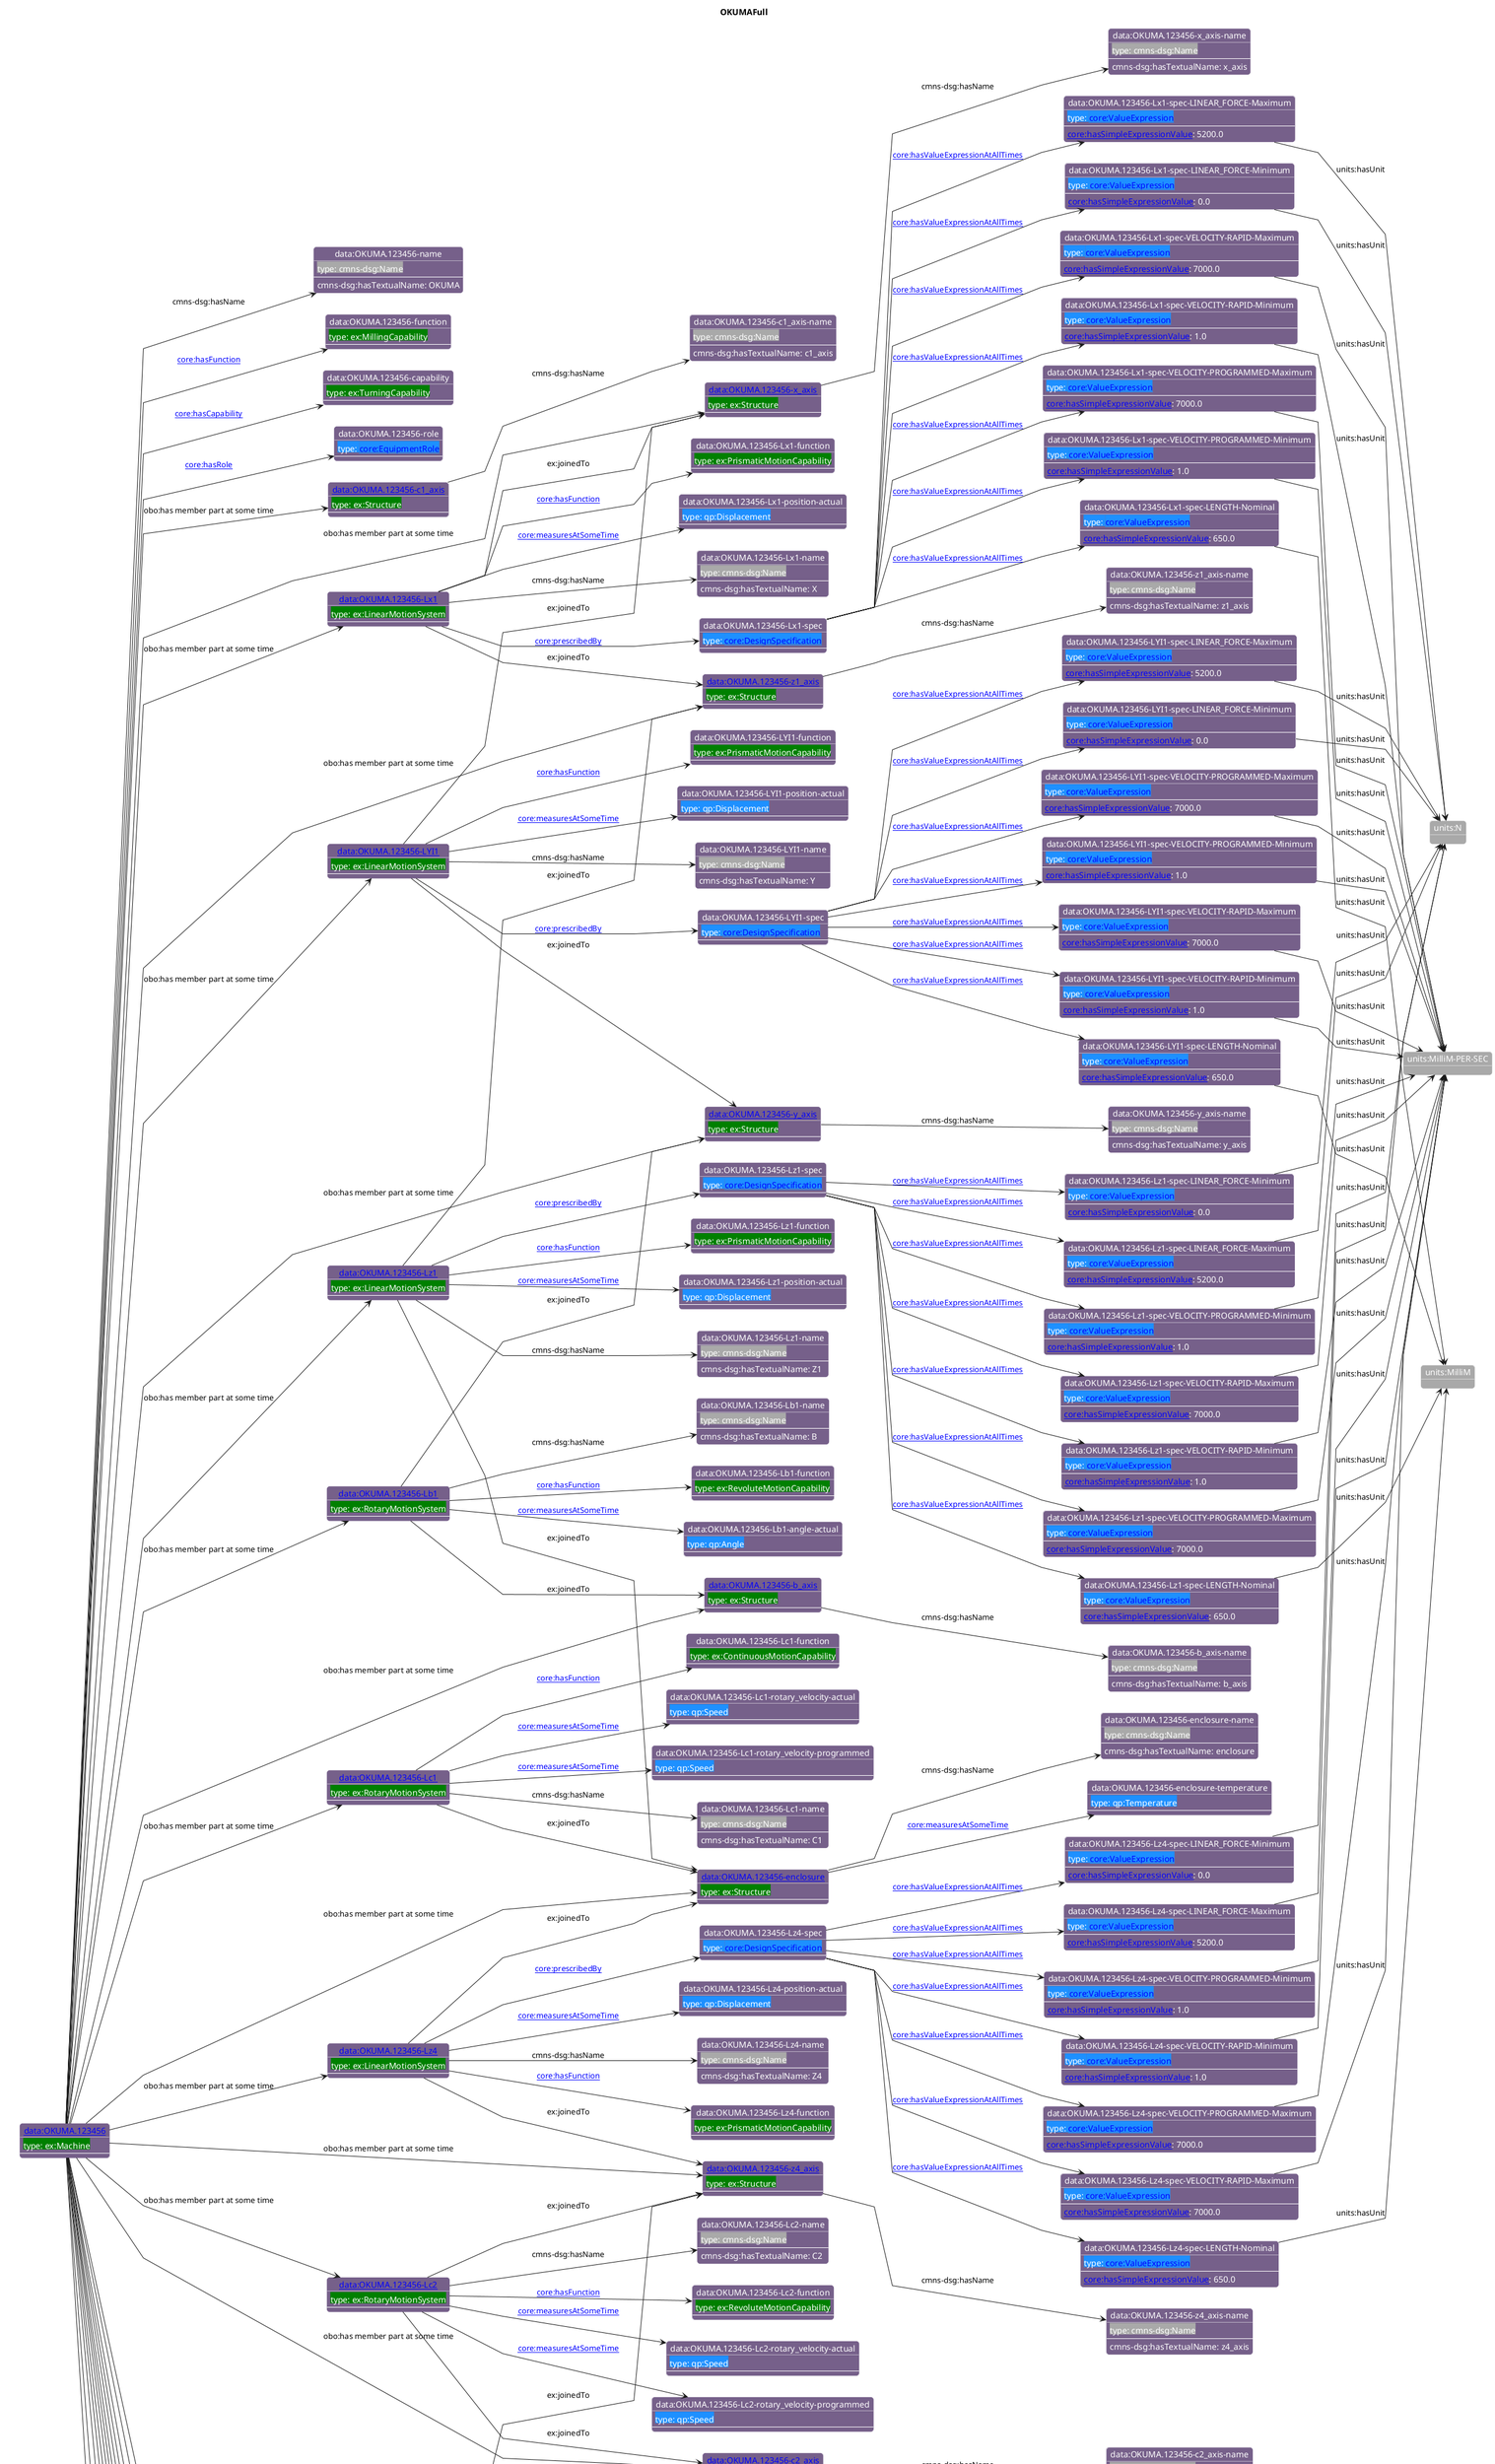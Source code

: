 @startuml
skinparam linetype polyline
left to right direction
title OKUMAFull

skinparam roundCorner 10

skinparam object {
  BackgroundColor 76608A
  fontColor White
  BorderColor White 
  FontName Helvetica   
}

skinparam class{
   BackgroundColor White
   fontColor black
   FontStyle bold
   FontName Helvetica
}

object "data:" as o1 #76608A {
 <back:#DarkGrey>type: owl:Ontology</back> 
---
 }
object "ex:" as o2 #Green 
object "[[./OKUMA.123456.html data:OKUMA.123456]]" as o3 #76608A {
 <back:#Green>type: ex:Machine</back> 
---
 }
object "data:OKUMA.123456-name" as o4 #76608A {
 <back:#DarkGrey>type: cmns-dsg:Name</back> 
---
 }
object "data:OKUMA.123456-function" as o5 #76608A {
 <back:#Green>type: ex:MillingCapability</back> 
---
 }
object "data:OKUMA.123456-capability" as o6 #76608A {
 <back:#Green>type: ex:TurningCapability</back> 
---
 }
object "data:OKUMA.123456-role" as o7 #76608A {
 <back:#1E90FF>type: [[https://spec.industrialontologies.org/ontology/core/Core/EquipmentRole core:EquipmentRole]]</back> 
---
 }
object "[[./OKUMA.123456-x_axis.html data:OKUMA.123456-x_axis]]" as o8 #76608A {
 <back:#Green>type: ex:Structure</back> 
---
 }
object "[[./OKUMA.123456-y_axis.html data:OKUMA.123456-y_axis]]" as o9 #76608A {
 <back:#Green>type: ex:Structure</back> 
---
 }
object "[[./OKUMA.123456-z1_axis.html data:OKUMA.123456-z1_axis]]" as o10 #76608A {
 <back:#Green>type: ex:Structure</back> 
---
 }
object "[[./OKUMA.123456-z4_axis.html data:OKUMA.123456-z4_axis]]" as o11 #76608A {
 <back:#Green>type: ex:Structure</back> 
---
 }
object "[[./OKUMA.123456-b_axis.html data:OKUMA.123456-b_axis]]" as o12 #76608A {
 <back:#Green>type: ex:Structure</back> 
---
 }
object "[[./OKUMA.123456-c1_axis.html data:OKUMA.123456-c1_axis]]" as o13 #76608A {
 <back:#Green>type: ex:Structure</back> 
---
 }
object "[[./OKUMA.123456-c2_axis.html data:OKUMA.123456-c2_axis]]" as o14 #76608A {
 <back:#Green>type: ex:Structure</back> 
---
 }
object "[[./OKUMA.123456-Lx1.html data:OKUMA.123456-Lx1]]" as o15 #76608A {
 <back:#Green>type: ex:LinearMotionSystem</back> 
---
 }
object "[[./OKUMA.123456-LYI1.html data:OKUMA.123456-LYI1]]" as o16 #76608A {
 <back:#Green>type: ex:LinearMotionSystem</back> 
---
 }
object "[[./OKUMA.123456-Lz1.html data:OKUMA.123456-Lz1]]" as o17 #76608A {
 <back:#Green>type: ex:LinearMotionSystem</back> 
---
 }
object "[[./OKUMA.123456-Lb1.html data:OKUMA.123456-Lb1]]" as o18 #76608A {
 <back:#Green>type: ex:RotaryMotionSystem</back> 
---
 }
object "[[./OKUMA.123456-Lc1.html data:OKUMA.123456-Lc1]]" as o19 #76608A {
 <back:#Green>type: ex:RotaryMotionSystem</back> 
---
 }
object "[[./OKUMA.123456-Lz4.html data:OKUMA.123456-Lz4]]" as o20 #76608A {
 <back:#Green>type: ex:LinearMotionSystem</back> 
---
 }
object "[[./OKUMA.123456-Lc2.html data:OKUMA.123456-Lc2]]" as o21 #76608A {
 <back:#Green>type: ex:RotaryMotionSystem</back> 
---
 }
object "[[./OKUMA.123456-Lc3.html data:OKUMA.123456-Lc3]]" as o22 #76608A {
 <back:#Green>type: ex:RotaryMotionSystem</back> 
---
 }
object "[[./OKUMA.123456-Lc6.html data:OKUMA.123456-Lc6]]" as o23 #76608A {
 <back:#Green>type: ex:RotaryMotionSystem</back> 
---
 }
object "[[./OKUMA.123456-Lct1.html data:OKUMA.123456-Lct1]]" as o24 #76608A {
 <back:#Green>type: ex:ControlSystem</back> 
---
 }
object "[[./OKUMA.123456-LCoolantSystem1.html data:OKUMA.123456-LCoolantSystem1]]" as o25 #76608A {
 <back:#DFA702>type: obo:object</back> 
---
 }
object "[[./OKUMA.123456-LElectricSystem1.html data:OKUMA.123456-LElectricSystem1]]" as o26 #76608A {
 <back:#Green>type: ex:ElectricalSystem</back> 
---
 }
object "[[./OKUMA.123456-LHydraulicSystem1.html data:OKUMA.123456-LHydraulicSystem1]]" as o27 #76608A {
 <back:#Green>type: ex:HydraulicSystem</back> 
---
 }
object "[[./OKUMA.123456-LLubricationSystem1.html data:OKUMA.123456-LLubricationSystem1]]" as o28 #76608A {
 <back:#Green>type: ex:LubricationSystem</back> 
---
 }
object "[[./OKUMA.123456-LPneumaticSystem1.html data:OKUMA.123456-LPneumaticSystem1]]" as o29 #76608A {
 <back:#Green>type: ex:PneumaticSystem</back> 
---
 }
object "[[./OKUMA.123456-LLoaderSystem1.html data:OKUMA.123456-LLoaderSystem1]]" as o30 #76608A {
 <back:#DFA702>type: obo:object</back> 
---
 }
object "[[./OKUMA.123456-LWasteDisposalSystem1.html data:OKUMA.123456-LWasteDisposalSystem1]]" as o31 #76608A {
 <back:#DFA702>type: obo:object</back> 
---
 }
object "[[./OKUMA.123456-LToolingDeliverySystem1.html data:OKUMA.123456-LToolingDeliverySystem1]]" as o32 #76608A {
 <back:#DFA702>type: obo:object</back> 
---
 }
object "[[./OKUMA.123456-LBarFeederSystem1.html data:OKUMA.123456-LBarFeederSystem1]]" as o33 #76608A {
 <back:#DFA702>type: obo:object</back> 
---
 }
object "[[./OKUMA.123456-personnel.html data:OKUMA.123456-personnel]]" as o34 #76608A {
 <back:#1E90FF>type: [[https://spec.industrialontologies.org/ontology/core/Core/Person core:Person]]</back> 
---
 }
object "[[./OKUMA.123456-enclosure.html data:OKUMA.123456-enclosure]]" as o35 #76608A {
 <back:#Green>type: ex:Structure</back> 
---
 }
object "data:OKUMA.123456-x_axis-name" as o36 #76608A {
 <back:#DarkGrey>type: cmns-dsg:Name</back> 
---
 }
object "data:OKUMA.123456-y_axis-name" as o37 #76608A {
 <back:#DarkGrey>type: cmns-dsg:Name</back> 
---
 }
object "data:OKUMA.123456-z1_axis-name" as o38 #76608A {
 <back:#DarkGrey>type: cmns-dsg:Name</back> 
---
 }
object "data:OKUMA.123456-z4_axis-name" as o39 #76608A {
 <back:#DarkGrey>type: cmns-dsg:Name</back> 
---
 }
object "data:OKUMA.123456-b_axis-name" as o40 #76608A {
 <back:#DarkGrey>type: cmns-dsg:Name</back> 
---
 }
object "data:OKUMA.123456-c1_axis-name" as o41 #76608A {
 <back:#DarkGrey>type: cmns-dsg:Name</back> 
---
 }
object "data:OKUMA.123456-c2_axis-name" as o42 #76608A {
 <back:#DarkGrey>type: cmns-dsg:Name</back> 
---
 }
object "data:OKUMA.123456-Lx1-name" as o43 #76608A {
 <back:#DarkGrey>type: cmns-dsg:Name</back> 
---
 }
object "data:OKUMA.123456-Lx1-spec" as o44 #76608A {
 <back:#1E90FF>type: [[https://spec.industrialontologies.org/ontology/core/Core/DesignSpecification core:DesignSpecification]]</back> 
---
 }
object "data:OKUMA.123456-Lx1-function" as o45 #76608A {
 <back:#Green>type: ex:PrismaticMotionCapability</back> 
---
 }
object "data:OKUMA.123456-Lx1-position-actual" as o46 #76608A {
 <back:#1E90FF>type: qp:Displacement</back> 
---
 }
object "data:OKUMA.123456-Lx1-spec-LENGTH-Nominal" as o47 #76608A {
 <back:#1E90FF>type: [[https://spec.industrialontologies.org/ontology/core/Core/ValueExpression core:ValueExpression]]</back> 
---
 }
object "data:OKUMA.123456-Lx1-spec-LINEAR_FORCE-Maximum" as o48 #76608A {
 <back:#1E90FF>type: [[https://spec.industrialontologies.org/ontology/core/Core/ValueExpression core:ValueExpression]]</back> 
---
 }
object "data:OKUMA.123456-Lx1-spec-LINEAR_FORCE-Minimum" as o49 #76608A {
 <back:#1E90FF>type: [[https://spec.industrialontologies.org/ontology/core/Core/ValueExpression core:ValueExpression]]</back> 
---
 }
object "data:OKUMA.123456-Lx1-spec-VELOCITY-RAPID-Maximum" as o50 #76608A {
 <back:#1E90FF>type: [[https://spec.industrialontologies.org/ontology/core/Core/ValueExpression core:ValueExpression]]</back> 
---
 }
object "data:OKUMA.123456-Lx1-spec-VELOCITY-RAPID-Minimum" as o51 #76608A {
 <back:#1E90FF>type: [[https://spec.industrialontologies.org/ontology/core/Core/ValueExpression core:ValueExpression]]</back> 
---
 }
object "data:OKUMA.123456-Lx1-spec-VELOCITY-PROGRAMMED-Maximum" as o52 #76608A {
 <back:#1E90FF>type: [[https://spec.industrialontologies.org/ontology/core/Core/ValueExpression core:ValueExpression]]</back> 
---
 }
object "data:OKUMA.123456-Lx1-spec-VELOCITY-PROGRAMMED-Minimum" as o53 #76608A {
 <back:#1E90FF>type: [[https://spec.industrialontologies.org/ontology/core/Core/ValueExpression core:ValueExpression]]</back> 
---
 }
object "units:MilliM" as o54 #DarkGrey 
object "units:N" as o55 #DarkGrey 
object "units:MilliM-PER-SEC" as o56 #DarkGrey 
object "data:OKUMA.123456-LYI1-name" as o57 #76608A {
 <back:#DarkGrey>type: cmns-dsg:Name</back> 
---
 }
object "data:OKUMA.123456-LYI1-spec" as o58 #76608A {
 <back:#1E90FF>type: [[https://spec.industrialontologies.org/ontology/core/Core/DesignSpecification core:DesignSpecification]]</back> 
---
 }
object "data:OKUMA.123456-LYI1-function" as o59 #76608A {
 <back:#Green>type: ex:PrismaticMotionCapability</back> 
---
 }
object "data:OKUMA.123456-LYI1-position-actual" as o60 #76608A {
 <back:#1E90FF>type: qp:Displacement</back> 
---
 }
object "data:OKUMA.123456-LYI1-spec-LENGTH-Nominal" as o61 #76608A {
 <back:#1E90FF>type: [[https://spec.industrialontologies.org/ontology/core/Core/ValueExpression core:ValueExpression]]</back> 
---
 }
object "data:OKUMA.123456-LYI1-spec-LINEAR_FORCE-Maximum" as o62 #76608A {
 <back:#1E90FF>type: [[https://spec.industrialontologies.org/ontology/core/Core/ValueExpression core:ValueExpression]]</back> 
---
 }
object "data:OKUMA.123456-LYI1-spec-LINEAR_FORCE-Minimum" as o63 #76608A {
 <back:#1E90FF>type: [[https://spec.industrialontologies.org/ontology/core/Core/ValueExpression core:ValueExpression]]</back> 
---
 }
object "data:OKUMA.123456-LYI1-spec-VELOCITY-RAPID-Maximum" as o64 #76608A {
 <back:#1E90FF>type: [[https://spec.industrialontologies.org/ontology/core/Core/ValueExpression core:ValueExpression]]</back> 
---
 }
object "data:OKUMA.123456-LYI1-spec-VELOCITY-RAPID-Minimum" as o65 #76608A {
 <back:#1E90FF>type: [[https://spec.industrialontologies.org/ontology/core/Core/ValueExpression core:ValueExpression]]</back> 
---
 }
object "data:OKUMA.123456-LYI1-spec-VELOCITY-PROGRAMMED-Maximum" as o66 #76608A {
 <back:#1E90FF>type: [[https://spec.industrialontologies.org/ontology/core/Core/ValueExpression core:ValueExpression]]</back> 
---
 }
object "data:OKUMA.123456-LYI1-spec-VELOCITY-PROGRAMMED-Minimum" as o67 #76608A {
 <back:#1E90FF>type: [[https://spec.industrialontologies.org/ontology/core/Core/ValueExpression core:ValueExpression]]</back> 
---
 }
object "data:OKUMA.123456-Lz1-name" as o68 #76608A {
 <back:#DarkGrey>type: cmns-dsg:Name</back> 
---
 }
object "data:OKUMA.123456-Lz1-spec" as o69 #76608A {
 <back:#1E90FF>type: [[https://spec.industrialontologies.org/ontology/core/Core/DesignSpecification core:DesignSpecification]]</back> 
---
 }
object "data:OKUMA.123456-Lz1-function" as o70 #76608A {
 <back:#Green>type: ex:PrismaticMotionCapability</back> 
---
 }
object "data:OKUMA.123456-Lz1-position-actual" as o71 #76608A {
 <back:#1E90FF>type: qp:Displacement</back> 
---
 }
object "data:OKUMA.123456-Lz1-spec-LENGTH-Nominal" as o72 #76608A {
 <back:#1E90FF>type: [[https://spec.industrialontologies.org/ontology/core/Core/ValueExpression core:ValueExpression]]</back> 
---
 }
object "data:OKUMA.123456-Lz1-spec-LINEAR_FORCE-Maximum" as o73 #76608A {
 <back:#1E90FF>type: [[https://spec.industrialontologies.org/ontology/core/Core/ValueExpression core:ValueExpression]]</back> 
---
 }
object "data:OKUMA.123456-Lz1-spec-LINEAR_FORCE-Minimum" as o74 #76608A {
 <back:#1E90FF>type: [[https://spec.industrialontologies.org/ontology/core/Core/ValueExpression core:ValueExpression]]</back> 
---
 }
object "data:OKUMA.123456-Lz1-spec-VELOCITY-RAPID-Maximum" as o75 #76608A {
 <back:#1E90FF>type: [[https://spec.industrialontologies.org/ontology/core/Core/ValueExpression core:ValueExpression]]</back> 
---
 }
object "data:OKUMA.123456-Lz1-spec-VELOCITY-RAPID-Minimum" as o76 #76608A {
 <back:#1E90FF>type: [[https://spec.industrialontologies.org/ontology/core/Core/ValueExpression core:ValueExpression]]</back> 
---
 }
object "data:OKUMA.123456-Lz1-spec-VELOCITY-PROGRAMMED-Maximum" as o77 #76608A {
 <back:#1E90FF>type: [[https://spec.industrialontologies.org/ontology/core/Core/ValueExpression core:ValueExpression]]</back> 
---
 }
object "data:OKUMA.123456-Lz1-spec-VELOCITY-PROGRAMMED-Minimum" as o78 #76608A {
 <back:#1E90FF>type: [[https://spec.industrialontologies.org/ontology/core/Core/ValueExpression core:ValueExpression]]</back> 
---
 }
object "data:OKUMA.123456-Lb1-name" as o79 #76608A {
 <back:#DarkGrey>type: cmns-dsg:Name</back> 
---
 }
object "data:OKUMA.123456-Lb1-function" as o80 #76608A {
 <back:#Green>type: ex:RevoluteMotionCapability</back> 
---
 }
object "data:OKUMA.123456-Lb1-angle-actual" as o81 #76608A {
 <back:#1E90FF>type: qp:Angle</back> 
---
 }
object "data:OKUMA.123456-Lc1-name" as o82 #76608A {
 <back:#DarkGrey>type: cmns-dsg:Name</back> 
---
 }
object "data:OKUMA.123456-Lc1-function" as o83 #76608A {
 <back:#Green>type: ex:ContinuousMotionCapability</back> 
---
 }
object "data:OKUMA.123456-Lc1-rotary_velocity-actual" as o84 #76608A {
 <back:#1E90FF>type: qp:Speed</back> 
---
 }
object "data:OKUMA.123456-Lc1-rotary_velocity-programmed" as o85 #76608A {
 <back:#1E90FF>type: qp:Speed</back> 
---
 }
object "data:OKUMA.123456-Lz4-name" as o86 #76608A {
 <back:#DarkGrey>type: cmns-dsg:Name</back> 
---
 }
object "data:OKUMA.123456-Lz4-spec" as o87 #76608A {
 <back:#1E90FF>type: [[https://spec.industrialontologies.org/ontology/core/Core/DesignSpecification core:DesignSpecification]]</back> 
---
 }
object "data:OKUMA.123456-Lz4-function" as o88 #76608A {
 <back:#Green>type: ex:PrismaticMotionCapability</back> 
---
 }
object "data:OKUMA.123456-Lz4-position-actual" as o89 #76608A {
 <back:#1E90FF>type: qp:Displacement</back> 
---
 }
object "data:OKUMA.123456-Lz4-spec-LENGTH-Nominal" as o90 #76608A {
 <back:#1E90FF>type: [[https://spec.industrialontologies.org/ontology/core/Core/ValueExpression core:ValueExpression]]</back> 
---
 }
object "data:OKUMA.123456-Lz4-spec-LINEAR_FORCE-Maximum" as o91 #76608A {
 <back:#1E90FF>type: [[https://spec.industrialontologies.org/ontology/core/Core/ValueExpression core:ValueExpression]]</back> 
---
 }
object "data:OKUMA.123456-Lz4-spec-LINEAR_FORCE-Minimum" as o92 #76608A {
 <back:#1E90FF>type: [[https://spec.industrialontologies.org/ontology/core/Core/ValueExpression core:ValueExpression]]</back> 
---
 }
object "data:OKUMA.123456-Lz4-spec-VELOCITY-RAPID-Maximum" as o93 #76608A {
 <back:#1E90FF>type: [[https://spec.industrialontologies.org/ontology/core/Core/ValueExpression core:ValueExpression]]</back> 
---
 }
object "data:OKUMA.123456-Lz4-spec-VELOCITY-RAPID-Minimum" as o94 #76608A {
 <back:#1E90FF>type: [[https://spec.industrialontologies.org/ontology/core/Core/ValueExpression core:ValueExpression]]</back> 
---
 }
object "data:OKUMA.123456-Lz4-spec-VELOCITY-PROGRAMMED-Maximum" as o95 #76608A {
 <back:#1E90FF>type: [[https://spec.industrialontologies.org/ontology/core/Core/ValueExpression core:ValueExpression]]</back> 
---
 }
object "data:OKUMA.123456-Lz4-spec-VELOCITY-PROGRAMMED-Minimum" as o96 #76608A {
 <back:#1E90FF>type: [[https://spec.industrialontologies.org/ontology/core/Core/ValueExpression core:ValueExpression]]</back> 
---
 }
object "data:OKUMA.123456-Lc2-name" as o97 #76608A {
 <back:#DarkGrey>type: cmns-dsg:Name</back> 
---
 }
object "data:OKUMA.123456-Lc2-function" as o98 #76608A {
 <back:#Green>type: ex:RevoluteMotionCapability</back> 
---
 }
object "data:OKUMA.123456-Lc2-rotary_velocity-actual" as o99 #76608A {
 <back:#1E90FF>type: qp:Speed</back> 
---
 }
object "data:OKUMA.123456-Lc2-rotary_velocity-programmed" as o100 #76608A {
 <back:#1E90FF>type: qp:Speed</back> 
---
 }
object "data:OKUMA.123456-Lc3-name" as o101 #76608A {
 <back:#DarkGrey>type: cmns-dsg:Name</back> 
---
 }
object "data:OKUMA.123456-Lc3-function" as o102 #76608A {
 <back:#Green>type: ex:RevoluteMotionCapability</back> 
---
 }
object "data:OKUMA.123456-Lc3-angle-actual" as o103 #76608A {
 <back:#1E90FF>type: qp:Angle</back> 
---
 }
object "data:OKUMA.123456-Lc6-name" as o104 #76608A {
 <back:#DarkGrey>type: cmns-dsg:Name</back> 
---
 }
object "data:OKUMA.123456-Lc6-rotary_velocity-actual" as o105 #76608A {
 <back:#1E90FF>type: qp:Speed</back> 
---
 }
object "data:OKUMA.123456-Lc6-rotary_velocity-programmed" as o106 #76608A {
 <back:#1E90FF>type: qp:Speed</back> 
---
 }
object "data:OKUMA.123456-Lct1-name" as o107 #76608A {
 <back:#DarkGrey>type: cmns-dsg:Name</back> 
---
 }
object "[[./OKUMA.123456-Lct1-Lp1.html data:OKUMA.123456-Lct1-Lp1]]" as o108 #76608A {
 <back:#Green>type: ex:ControlSystemPath</back> 
---
 }
object "data:OKUMA.123456-Lct1-Lp1-name" as o109 #76608A {
 <back:#DarkGrey>type: cmns-dsg:Name</back> 
---
 }
object "data:OKUMA.123456-LCoolantSystem1-name" as o110 #76608A {
 <back:#DarkGrey>type: cmns-dsg:Name</back> 
---
 }
object "data:OKUMA.123456-LElectricSystem1-name" as o111 #76608A {
 <back:#DarkGrey>type: cmns-dsg:Name</back> 
---
 }
object "data:OKUMA.123456-LHydraulicSystem1-name" as o112 #76608A {
 <back:#DarkGrey>type: cmns-dsg:Name</back> 
---
 }
object "data:OKUMA.123456-LLubricationSystem1-name" as o113 #76608A {
 <back:#DarkGrey>type: cmns-dsg:Name</back> 
---
 }
object "data:OKUMA.123456-LPneumaticSystem1-name" as o114 #76608A {
 <back:#DarkGrey>type: cmns-dsg:Name</back> 
---
 }
object "data:OKUMA.123456-LLoaderSystem1-name" as o115 #76608A {
 <back:#DarkGrey>type: cmns-dsg:Name</back> 
---
 }
object "data:OKUMA.123456-LWasteDisposalSystem1-name" as o116 #76608A {
 <back:#DarkGrey>type: cmns-dsg:Name</back> 
---
 }
object "data:OKUMA.123456-LToolingDeliverySystem1-name" as o117 #76608A {
 <back:#DarkGrey>type: cmns-dsg:Name</back> 
---
 }
object "data:OKUMA.123456-LBarFeederSystem1-name" as o118 #76608A {
 <back:#DarkGrey>type: cmns-dsg:Name</back> 
---
 }
object "data:OKUMA.123456-personnel-name" as o119 #76608A {
 <back:#DarkGrey>type: cmns-dsg:Name</back> 
---
 }
object "data:OKUMA.123456-enclosure-name" as o120 #76608A {
 <back:#DarkGrey>type: cmns-dsg:Name</back> 
---
 }
object "data:OKUMA.123456-enclosure-temperature" as o121 #76608A {
 <back:#1E90FF>type: qp:Temperature</back> 
---
 }
o1 : rdfs:label: Machine Ontology
o1 --> o2 : owl:imports
o3 --> o4 : cmns-dsg:hasName
o3 --> o5 : [[https://spec.industrialontologies.org/ontology/core/Core/hasFunction core:hasFunction]]
o3 --> o6 : [[https://spec.industrialontologies.org/ontology/core/Core/hasCapability core:hasCapability]]
o3 --> o7 : [[https://spec.industrialontologies.org/ontology/core/Core/hasRole core:hasRole]]
o3 --> o8 : obo:has member part at some time
o3 --> o9 : obo:has member part at some time
o3 --> o10 : obo:has member part at some time
o3 --> o11 : obo:has member part at some time
o3 --> o12 : obo:has member part at some time
o3 --> o13 : obo:has member part at some time
o3 --> o14 : obo:has member part at some time
o3 --> o15 : obo:has member part at some time
o3 --> o16 : obo:has member part at some time
o3 --> o17 : obo:has member part at some time
o3 --> o18 : obo:has member part at some time
o3 --> o19 : obo:has member part at some time
o3 --> o20 : obo:has member part at some time
o3 --> o21 : obo:has member part at some time
o3 --> o22 : obo:has member part at some time
o3 --> o23 : obo:has member part at some time
o3 --> o24 : obo:has member part at some time
o3 --> o25 : obo:has member part at some time
o3 --> o26 : obo:has member part at some time
o3 --> o27 : obo:has member part at some time
o3 --> o28 : obo:has member part at some time
o3 --> o29 : obo:has member part at some time
o3 --> o30 : obo:has member part at some time
o3 --> o31 : obo:has member part at some time
o3 --> o32 : obo:has member part at some time
o3 --> o33 : obo:has member part at some time
o3 --> o34 : obo:has member part at some time
o3 --> o35 : obo:has member part at some time
o4 : cmns-dsg:hasTextualName: OKUMA
o8 --> o36 : cmns-dsg:hasName
o36 : cmns-dsg:hasTextualName: x_axis
o9 --> o37 : cmns-dsg:hasName
o37 : cmns-dsg:hasTextualName: y_axis
o10 --> o38 : cmns-dsg:hasName
o38 : cmns-dsg:hasTextualName: z1_axis
o11 --> o39 : cmns-dsg:hasName
o39 : cmns-dsg:hasTextualName: z4_axis
o12 --> o40 : cmns-dsg:hasName
o40 : cmns-dsg:hasTextualName: b_axis
o13 --> o41 : cmns-dsg:hasName
o41 : cmns-dsg:hasTextualName: c1_axis
o14 --> o42 : cmns-dsg:hasName
o42 : cmns-dsg:hasTextualName: c2_axis
o15 --> o43 : cmns-dsg:hasName
o15 --> o44 : [[https://spec.industrialontologies.org/ontology/core/Core/prescribedBy core:prescribedBy]]
o15 --> o10 : ex:joinedTo
o15 --> o8 : ex:joinedTo
o15 --> o45 : [[https://spec.industrialontologies.org/ontology/core/Core/hasFunction core:hasFunction]]
o15 --> o46 : [[https://spec.industrialontologies.org/ontology/core/Core/measuresAtSomeTime core:measuresAtSomeTime]]
o43 : cmns-dsg:hasTextualName: X
o44 --> o47 : [[https://spec.industrialontologies.org/ontology/core/Core/hasValueExpressionAtAllTimes core:hasValueExpressionAtAllTimes]]
o44 --> o48 : [[https://spec.industrialontologies.org/ontology/core/Core/hasValueExpressionAtAllTimes core:hasValueExpressionAtAllTimes]]
o44 --> o49 : [[https://spec.industrialontologies.org/ontology/core/Core/hasValueExpressionAtAllTimes core:hasValueExpressionAtAllTimes]]
o44 --> o50 : [[https://spec.industrialontologies.org/ontology/core/Core/hasValueExpressionAtAllTimes core:hasValueExpressionAtAllTimes]]
o44 --> o51 : [[https://spec.industrialontologies.org/ontology/core/Core/hasValueExpressionAtAllTimes core:hasValueExpressionAtAllTimes]]
o44 --> o52 : [[https://spec.industrialontologies.org/ontology/core/Core/hasValueExpressionAtAllTimes core:hasValueExpressionAtAllTimes]]
o44 --> o53 : [[https://spec.industrialontologies.org/ontology/core/Core/hasValueExpressionAtAllTimes core:hasValueExpressionAtAllTimes]]
o47 : [[https://spec.industrialontologies.org/ontology/core/Core/hasSimpleExpressionValue core:hasSimpleExpressionValue]]: 650.0
o47 --> o54 : units:hasUnit
o48 : [[https://spec.industrialontologies.org/ontology/core/Core/hasSimpleExpressionValue core:hasSimpleExpressionValue]]: 5200.0
o48 --> o55 : units:hasUnit
o49 : [[https://spec.industrialontologies.org/ontology/core/Core/hasSimpleExpressionValue core:hasSimpleExpressionValue]]: 0.0
o49 --> o55 : units:hasUnit
o50 : [[https://spec.industrialontologies.org/ontology/core/Core/hasSimpleExpressionValue core:hasSimpleExpressionValue]]: 7000.0
o50 --> o56 : units:hasUnit
o51 : [[https://spec.industrialontologies.org/ontology/core/Core/hasSimpleExpressionValue core:hasSimpleExpressionValue]]: 1.0
o51 --> o56 : units:hasUnit
o52 : [[https://spec.industrialontologies.org/ontology/core/Core/hasSimpleExpressionValue core:hasSimpleExpressionValue]]: 7000.0
o52 --> o56 : units:hasUnit
o53 : [[https://spec.industrialontologies.org/ontology/core/Core/hasSimpleExpressionValue core:hasSimpleExpressionValue]]: 1.0
o53 --> o56 : units:hasUnit
o16 --> o57 : cmns-dsg:hasName
o16 --> o58 : [[https://spec.industrialontologies.org/ontology/core/Core/prescribedBy core:prescribedBy]]
o16 --> o8 : ex:joinedTo
o16 --> o9 : ex:joinedTo
o16 --> o59 : [[https://spec.industrialontologies.org/ontology/core/Core/hasFunction core:hasFunction]]
o16 --> o60 : [[https://spec.industrialontologies.org/ontology/core/Core/measuresAtSomeTime core:measuresAtSomeTime]]
o57 : cmns-dsg:hasTextualName: Y
o58 --> o61 : [[https://spec.industrialontologies.org/ontology/core/Core/hasValueExpressionAtAllTimes core:hasValueExpressionAtAllTimes]]
o58 --> o62 : [[https://spec.industrialontologies.org/ontology/core/Core/hasValueExpressionAtAllTimes core:hasValueExpressionAtAllTimes]]
o58 --> o63 : [[https://spec.industrialontologies.org/ontology/core/Core/hasValueExpressionAtAllTimes core:hasValueExpressionAtAllTimes]]
o58 --> o64 : [[https://spec.industrialontologies.org/ontology/core/Core/hasValueExpressionAtAllTimes core:hasValueExpressionAtAllTimes]]
o58 --> o65 : [[https://spec.industrialontologies.org/ontology/core/Core/hasValueExpressionAtAllTimes core:hasValueExpressionAtAllTimes]]
o58 --> o66 : [[https://spec.industrialontologies.org/ontology/core/Core/hasValueExpressionAtAllTimes core:hasValueExpressionAtAllTimes]]
o58 --> o67 : [[https://spec.industrialontologies.org/ontology/core/Core/hasValueExpressionAtAllTimes core:hasValueExpressionAtAllTimes]]
o61 : [[https://spec.industrialontologies.org/ontology/core/Core/hasSimpleExpressionValue core:hasSimpleExpressionValue]]: 650.0
o61 --> o54 : units:hasUnit
o62 : [[https://spec.industrialontologies.org/ontology/core/Core/hasSimpleExpressionValue core:hasSimpleExpressionValue]]: 5200.0
o62 --> o55 : units:hasUnit
o63 : [[https://spec.industrialontologies.org/ontology/core/Core/hasSimpleExpressionValue core:hasSimpleExpressionValue]]: 0.0
o63 --> o55 : units:hasUnit
o64 : [[https://spec.industrialontologies.org/ontology/core/Core/hasSimpleExpressionValue core:hasSimpleExpressionValue]]: 7000.0
o64 --> o56 : units:hasUnit
o65 : [[https://spec.industrialontologies.org/ontology/core/Core/hasSimpleExpressionValue core:hasSimpleExpressionValue]]: 1.0
o65 --> o56 : units:hasUnit
o66 : [[https://spec.industrialontologies.org/ontology/core/Core/hasSimpleExpressionValue core:hasSimpleExpressionValue]]: 7000.0
o66 --> o56 : units:hasUnit
o67 : [[https://spec.industrialontologies.org/ontology/core/Core/hasSimpleExpressionValue core:hasSimpleExpressionValue]]: 1.0
o67 --> o56 : units:hasUnit
o17 --> o68 : cmns-dsg:hasName
o17 --> o69 : [[https://spec.industrialontologies.org/ontology/core/Core/prescribedBy core:prescribedBy]]
o17 --> o35 : ex:joinedTo
o17 --> o10 : ex:joinedTo
o17 --> o70 : [[https://spec.industrialontologies.org/ontology/core/Core/hasFunction core:hasFunction]]
o17 --> o71 : [[https://spec.industrialontologies.org/ontology/core/Core/measuresAtSomeTime core:measuresAtSomeTime]]
o68 : cmns-dsg:hasTextualName: Z1
o69 --> o72 : [[https://spec.industrialontologies.org/ontology/core/Core/hasValueExpressionAtAllTimes core:hasValueExpressionAtAllTimes]]
o69 --> o73 : [[https://spec.industrialontologies.org/ontology/core/Core/hasValueExpressionAtAllTimes core:hasValueExpressionAtAllTimes]]
o69 --> o74 : [[https://spec.industrialontologies.org/ontology/core/Core/hasValueExpressionAtAllTimes core:hasValueExpressionAtAllTimes]]
o69 --> o75 : [[https://spec.industrialontologies.org/ontology/core/Core/hasValueExpressionAtAllTimes core:hasValueExpressionAtAllTimes]]
o69 --> o76 : [[https://spec.industrialontologies.org/ontology/core/Core/hasValueExpressionAtAllTimes core:hasValueExpressionAtAllTimes]]
o69 --> o77 : [[https://spec.industrialontologies.org/ontology/core/Core/hasValueExpressionAtAllTimes core:hasValueExpressionAtAllTimes]]
o69 --> o78 : [[https://spec.industrialontologies.org/ontology/core/Core/hasValueExpressionAtAllTimes core:hasValueExpressionAtAllTimes]]
o72 : [[https://spec.industrialontologies.org/ontology/core/Core/hasSimpleExpressionValue core:hasSimpleExpressionValue]]: 650.0
o72 --> o54 : units:hasUnit
o73 : [[https://spec.industrialontologies.org/ontology/core/Core/hasSimpleExpressionValue core:hasSimpleExpressionValue]]: 5200.0
o73 --> o55 : units:hasUnit
o74 : [[https://spec.industrialontologies.org/ontology/core/Core/hasSimpleExpressionValue core:hasSimpleExpressionValue]]: 0.0
o74 --> o55 : units:hasUnit
o75 : [[https://spec.industrialontologies.org/ontology/core/Core/hasSimpleExpressionValue core:hasSimpleExpressionValue]]: 7000.0
o75 --> o56 : units:hasUnit
o76 : [[https://spec.industrialontologies.org/ontology/core/Core/hasSimpleExpressionValue core:hasSimpleExpressionValue]]: 1.0
o76 --> o56 : units:hasUnit
o77 : [[https://spec.industrialontologies.org/ontology/core/Core/hasSimpleExpressionValue core:hasSimpleExpressionValue]]: 7000.0
o77 --> o56 : units:hasUnit
o78 : [[https://spec.industrialontologies.org/ontology/core/Core/hasSimpleExpressionValue core:hasSimpleExpressionValue]]: 1.0
o78 --> o56 : units:hasUnit
o18 --> o79 : cmns-dsg:hasName
o18 --> o9 : ex:joinedTo
o18 --> o12 : ex:joinedTo
o18 --> o80 : [[https://spec.industrialontologies.org/ontology/core/Core/hasFunction core:hasFunction]]
o18 --> o81 : [[https://spec.industrialontologies.org/ontology/core/Core/measuresAtSomeTime core:measuresAtSomeTime]]
o79 : cmns-dsg:hasTextualName: B
o19 --> o82 : cmns-dsg:hasName
o19 --> o35 : ex:joinedTo
o19 --> o83 : [[https://spec.industrialontologies.org/ontology/core/Core/hasFunction core:hasFunction]]
o19 --> o84 : [[https://spec.industrialontologies.org/ontology/core/Core/measuresAtSomeTime core:measuresAtSomeTime]]
o19 --> o85 : [[https://spec.industrialontologies.org/ontology/core/Core/measuresAtSomeTime core:measuresAtSomeTime]]
o82 : cmns-dsg:hasTextualName: C1
o20 --> o86 : cmns-dsg:hasName
o20 --> o87 : [[https://spec.industrialontologies.org/ontology/core/Core/prescribedBy core:prescribedBy]]
o20 --> o35 : ex:joinedTo
o20 --> o11 : ex:joinedTo
o20 --> o88 : [[https://spec.industrialontologies.org/ontology/core/Core/hasFunction core:hasFunction]]
o20 --> o89 : [[https://spec.industrialontologies.org/ontology/core/Core/measuresAtSomeTime core:measuresAtSomeTime]]
o86 : cmns-dsg:hasTextualName: Z4
o87 --> o90 : [[https://spec.industrialontologies.org/ontology/core/Core/hasValueExpressionAtAllTimes core:hasValueExpressionAtAllTimes]]
o87 --> o91 : [[https://spec.industrialontologies.org/ontology/core/Core/hasValueExpressionAtAllTimes core:hasValueExpressionAtAllTimes]]
o87 --> o92 : [[https://spec.industrialontologies.org/ontology/core/Core/hasValueExpressionAtAllTimes core:hasValueExpressionAtAllTimes]]
o87 --> o93 : [[https://spec.industrialontologies.org/ontology/core/Core/hasValueExpressionAtAllTimes core:hasValueExpressionAtAllTimes]]
o87 --> o94 : [[https://spec.industrialontologies.org/ontology/core/Core/hasValueExpressionAtAllTimes core:hasValueExpressionAtAllTimes]]
o87 --> o95 : [[https://spec.industrialontologies.org/ontology/core/Core/hasValueExpressionAtAllTimes core:hasValueExpressionAtAllTimes]]
o87 --> o96 : [[https://spec.industrialontologies.org/ontology/core/Core/hasValueExpressionAtAllTimes core:hasValueExpressionAtAllTimes]]
o90 : [[https://spec.industrialontologies.org/ontology/core/Core/hasSimpleExpressionValue core:hasSimpleExpressionValue]]: 650.0
o90 --> o54 : units:hasUnit
o91 : [[https://spec.industrialontologies.org/ontology/core/Core/hasSimpleExpressionValue core:hasSimpleExpressionValue]]: 5200.0
o91 --> o55 : units:hasUnit
o92 : [[https://spec.industrialontologies.org/ontology/core/Core/hasSimpleExpressionValue core:hasSimpleExpressionValue]]: 0.0
o92 --> o55 : units:hasUnit
o93 : [[https://spec.industrialontologies.org/ontology/core/Core/hasSimpleExpressionValue core:hasSimpleExpressionValue]]: 7000.0
o93 --> o56 : units:hasUnit
o94 : [[https://spec.industrialontologies.org/ontology/core/Core/hasSimpleExpressionValue core:hasSimpleExpressionValue]]: 1.0
o94 --> o56 : units:hasUnit
o95 : [[https://spec.industrialontologies.org/ontology/core/Core/hasSimpleExpressionValue core:hasSimpleExpressionValue]]: 7000.0
o95 --> o56 : units:hasUnit
o96 : [[https://spec.industrialontologies.org/ontology/core/Core/hasSimpleExpressionValue core:hasSimpleExpressionValue]]: 1.0
o96 --> o56 : units:hasUnit
o21 --> o97 : cmns-dsg:hasName
o21 --> o11 : ex:joinedTo
o21 --> o14 : ex:joinedTo
o21 --> o98 : [[https://spec.industrialontologies.org/ontology/core/Core/hasFunction core:hasFunction]]
o21 --> o99 : [[https://spec.industrialontologies.org/ontology/core/Core/measuresAtSomeTime core:measuresAtSomeTime]]
o21 --> o100 : [[https://spec.industrialontologies.org/ontology/core/Core/measuresAtSomeTime core:measuresAtSomeTime]]
o97 : cmns-dsg:hasTextualName: C2
o22 --> o101 : cmns-dsg:hasName
o22 --> o11 : ex:joinedTo
o22 --> o14 : ex:joinedTo
o22 --> o102 : [[https://spec.industrialontologies.org/ontology/core/Core/hasFunction core:hasFunction]]
o22 --> o103 : [[https://spec.industrialontologies.org/ontology/core/Core/measuresAtSomeTime core:measuresAtSomeTime]]
o101 : cmns-dsg:hasTextualName: C3
o23 --> o104 : cmns-dsg:hasName
o23 --> o105 : [[https://spec.industrialontologies.org/ontology/core/Core/measuresAtSomeTime core:measuresAtSomeTime]]
o23 --> o106 : [[https://spec.industrialontologies.org/ontology/core/Core/measuresAtSomeTime core:measuresAtSomeTime]]
o104 : cmns-dsg:hasTextualName: C6
o24 --> o107 : cmns-dsg:hasName
o24 --> o108 : obo:has member part at some time
o107 : cmns-dsg:hasTextualName: Controller
o108 --> o109 : cmns-dsg:hasName
o109 : cmns-dsg:hasTextualName: path
o25 --> o110 : cmns-dsg:hasName
o110 : cmns-dsg:hasTextualName: CoolantSystem1
o26 --> o111 : cmns-dsg:hasName
o111 : cmns-dsg:hasTextualName: ElectricSystem1
o27 --> o112 : cmns-dsg:hasName
o112 : cmns-dsg:hasTextualName: HydraulicSystem1
o28 --> o113 : cmns-dsg:hasName
o113 : cmns-dsg:hasTextualName: LubricationSystem1
o29 --> o114 : cmns-dsg:hasName
o114 : cmns-dsg:hasTextualName: PneumaticSystem1
o30 --> o115 : cmns-dsg:hasName
o115 : cmns-dsg:hasTextualName: LoaderSystem1
o31 --> o116 : cmns-dsg:hasName
o116 : cmns-dsg:hasTextualName: WasteDisposalSystem1
o32 --> o117 : cmns-dsg:hasName
o117 : cmns-dsg:hasTextualName: ToolingDeliverySystem1
o33 --> o118 : cmns-dsg:hasName
o118 : cmns-dsg:hasTextualName: BarFeederSystem1
o34 --> o119 : cmns-dsg:hasName
o119 : cmns-dsg:hasTextualName: personnel
o35 --> o120 : cmns-dsg:hasName
o35 --> o121 : [[https://spec.industrialontologies.org/ontology/core/Core/measuresAtSomeTime core:measuresAtSomeTime]]
o120 : cmns-dsg:hasTextualName: enclosure
@enduml
